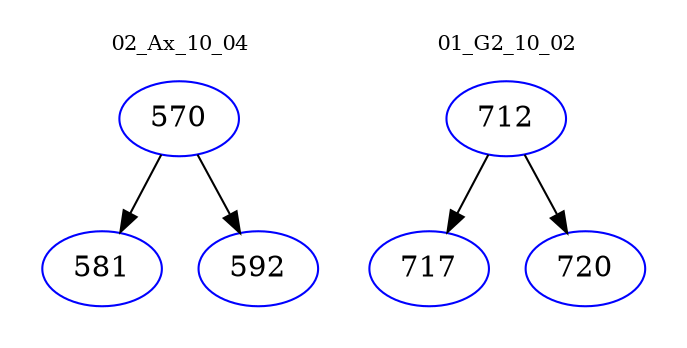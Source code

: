 digraph{
subgraph cluster_0 {
color = white
label = "02_Ax_10_04";
fontsize=10;
T0_570 [label="570", color="blue"]
T0_570 -> T0_581 [color="black"]
T0_581 [label="581", color="blue"]
T0_570 -> T0_592 [color="black"]
T0_592 [label="592", color="blue"]
}
subgraph cluster_1 {
color = white
label = "01_G2_10_02";
fontsize=10;
T1_712 [label="712", color="blue"]
T1_712 -> T1_717 [color="black"]
T1_717 [label="717", color="blue"]
T1_712 -> T1_720 [color="black"]
T1_720 [label="720", color="blue"]
}
}
